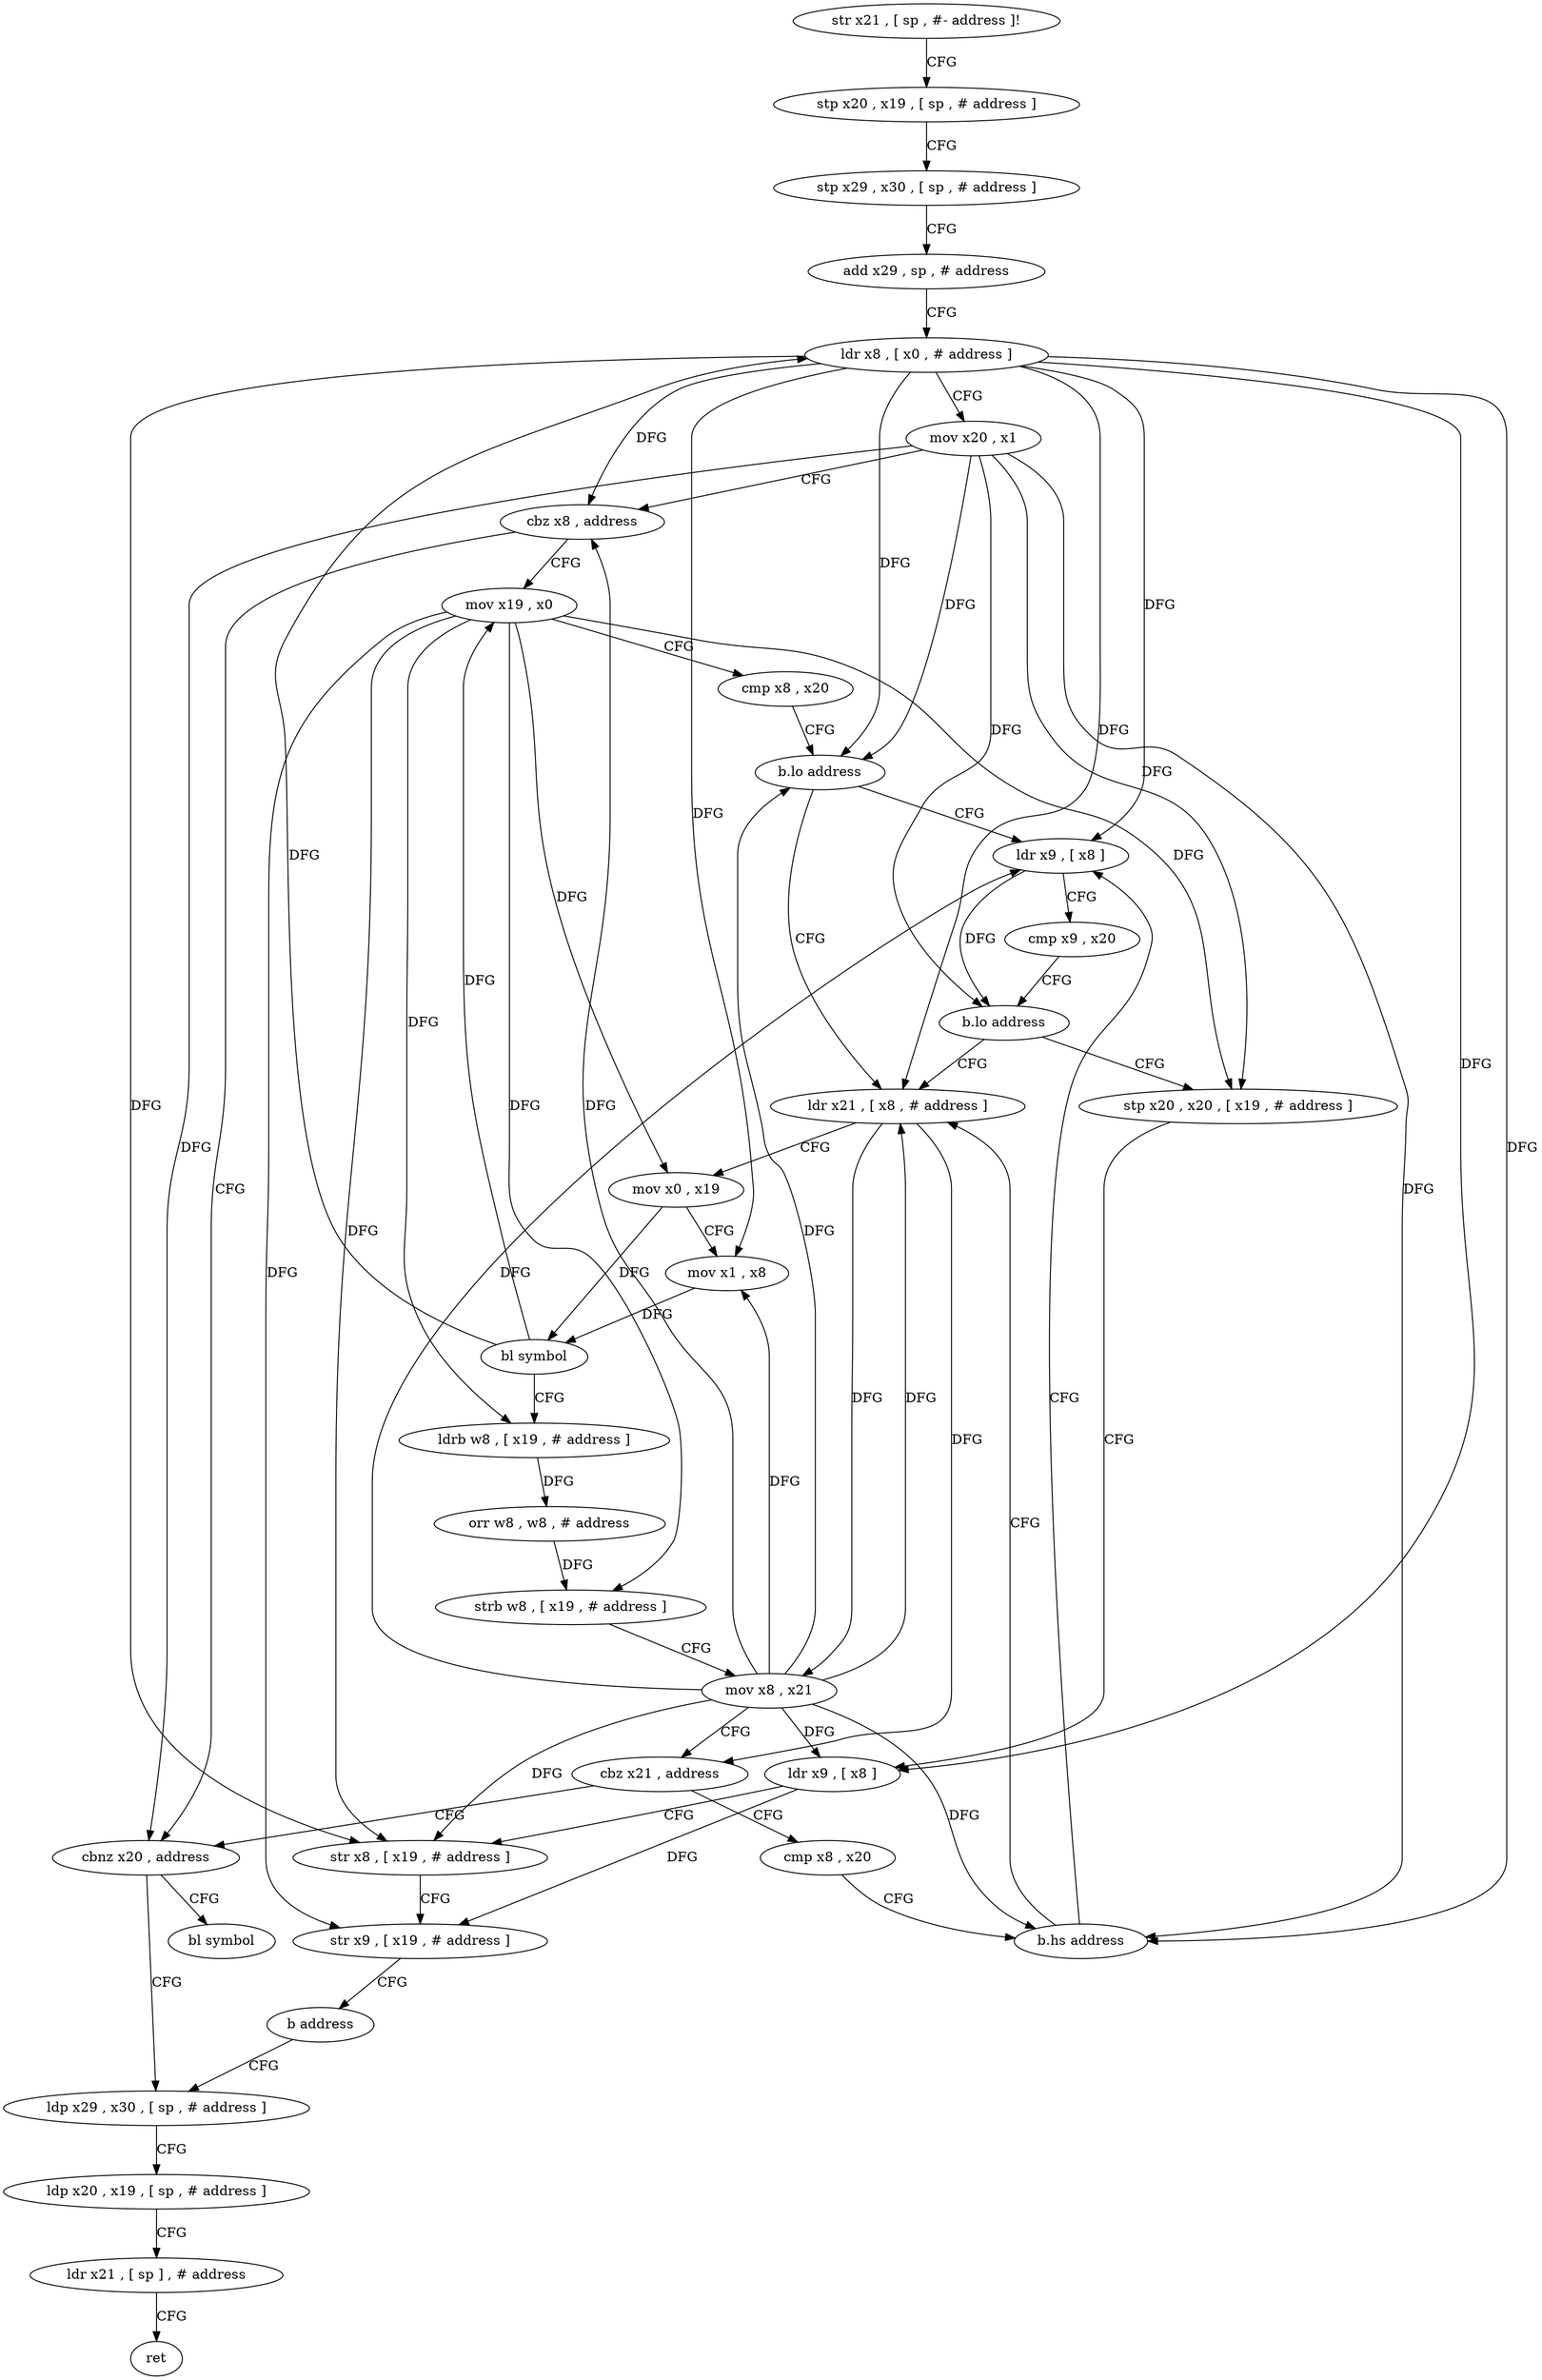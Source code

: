 digraph "func" {
"4260052" [label = "str x21 , [ sp , #- address ]!" ]
"4260056" [label = "stp x20 , x19 , [ sp , # address ]" ]
"4260060" [label = "stp x29 , x30 , [ sp , # address ]" ]
"4260064" [label = "add x29 , sp , # address" ]
"4260068" [label = "ldr x8 , [ x0 , # address ]" ]
"4260072" [label = "mov x20 , x1" ]
"4260076" [label = "cbz x8 , address" ]
"4260168" [label = "cbnz x20 , address" ]
"4260080" [label = "mov x19 , x0" ]
"4260188" [label = "bl symbol" ]
"4260172" [label = "ldp x29 , x30 , [ sp , # address ]" ]
"4260084" [label = "cmp x8 , x20" ]
"4260088" [label = "b.lo address" ]
"4260136" [label = "ldr x9 , [ x8 ]" ]
"4260092" [label = "ldr x21 , [ x8 , # address ]" ]
"4260176" [label = "ldp x20 , x19 , [ sp , # address ]" ]
"4260180" [label = "ldr x21 , [ sp ] , # address" ]
"4260184" [label = "ret" ]
"4260140" [label = "cmp x9 , x20" ]
"4260144" [label = "b.lo address" ]
"4260148" [label = "stp x20 , x20 , [ x19 , # address ]" ]
"4260096" [label = "mov x0 , x19" ]
"4260100" [label = "mov x1 , x8" ]
"4260104" [label = "bl symbol" ]
"4260108" [label = "ldrb w8 , [ x19 , # address ]" ]
"4260112" [label = "orr w8 , w8 , # address" ]
"4260116" [label = "strb w8 , [ x19 , # address ]" ]
"4260120" [label = "mov x8 , x21" ]
"4260124" [label = "cbz x21 , address" ]
"4260128" [label = "cmp x8 , x20" ]
"4260152" [label = "ldr x9 , [ x8 ]" ]
"4260156" [label = "str x8 , [ x19 , # address ]" ]
"4260160" [label = "str x9 , [ x19 , # address ]" ]
"4260164" [label = "b address" ]
"4260132" [label = "b.hs address" ]
"4260052" -> "4260056" [ label = "CFG" ]
"4260056" -> "4260060" [ label = "CFG" ]
"4260060" -> "4260064" [ label = "CFG" ]
"4260064" -> "4260068" [ label = "CFG" ]
"4260068" -> "4260072" [ label = "CFG" ]
"4260068" -> "4260076" [ label = "DFG" ]
"4260068" -> "4260088" [ label = "DFG" ]
"4260068" -> "4260136" [ label = "DFG" ]
"4260068" -> "4260092" [ label = "DFG" ]
"4260068" -> "4260100" [ label = "DFG" ]
"4260068" -> "4260152" [ label = "DFG" ]
"4260068" -> "4260156" [ label = "DFG" ]
"4260068" -> "4260132" [ label = "DFG" ]
"4260072" -> "4260076" [ label = "CFG" ]
"4260072" -> "4260168" [ label = "DFG" ]
"4260072" -> "4260088" [ label = "DFG" ]
"4260072" -> "4260144" [ label = "DFG" ]
"4260072" -> "4260148" [ label = "DFG" ]
"4260072" -> "4260132" [ label = "DFG" ]
"4260076" -> "4260168" [ label = "CFG" ]
"4260076" -> "4260080" [ label = "CFG" ]
"4260168" -> "4260188" [ label = "CFG" ]
"4260168" -> "4260172" [ label = "CFG" ]
"4260080" -> "4260084" [ label = "CFG" ]
"4260080" -> "4260096" [ label = "DFG" ]
"4260080" -> "4260108" [ label = "DFG" ]
"4260080" -> "4260116" [ label = "DFG" ]
"4260080" -> "4260148" [ label = "DFG" ]
"4260080" -> "4260156" [ label = "DFG" ]
"4260080" -> "4260160" [ label = "DFG" ]
"4260172" -> "4260176" [ label = "CFG" ]
"4260084" -> "4260088" [ label = "CFG" ]
"4260088" -> "4260136" [ label = "CFG" ]
"4260088" -> "4260092" [ label = "CFG" ]
"4260136" -> "4260140" [ label = "CFG" ]
"4260136" -> "4260144" [ label = "DFG" ]
"4260092" -> "4260096" [ label = "CFG" ]
"4260092" -> "4260120" [ label = "DFG" ]
"4260092" -> "4260124" [ label = "DFG" ]
"4260176" -> "4260180" [ label = "CFG" ]
"4260180" -> "4260184" [ label = "CFG" ]
"4260140" -> "4260144" [ label = "CFG" ]
"4260144" -> "4260092" [ label = "CFG" ]
"4260144" -> "4260148" [ label = "CFG" ]
"4260148" -> "4260152" [ label = "CFG" ]
"4260096" -> "4260100" [ label = "CFG" ]
"4260096" -> "4260104" [ label = "DFG" ]
"4260100" -> "4260104" [ label = "DFG" ]
"4260104" -> "4260108" [ label = "CFG" ]
"4260104" -> "4260068" [ label = "DFG" ]
"4260104" -> "4260080" [ label = "DFG" ]
"4260108" -> "4260112" [ label = "DFG" ]
"4260112" -> "4260116" [ label = "DFG" ]
"4260116" -> "4260120" [ label = "CFG" ]
"4260120" -> "4260124" [ label = "CFG" ]
"4260120" -> "4260076" [ label = "DFG" ]
"4260120" -> "4260136" [ label = "DFG" ]
"4260120" -> "4260092" [ label = "DFG" ]
"4260120" -> "4260100" [ label = "DFG" ]
"4260120" -> "4260088" [ label = "DFG" ]
"4260120" -> "4260152" [ label = "DFG" ]
"4260120" -> "4260156" [ label = "DFG" ]
"4260120" -> "4260132" [ label = "DFG" ]
"4260124" -> "4260168" [ label = "CFG" ]
"4260124" -> "4260128" [ label = "CFG" ]
"4260128" -> "4260132" [ label = "CFG" ]
"4260152" -> "4260156" [ label = "CFG" ]
"4260152" -> "4260160" [ label = "DFG" ]
"4260156" -> "4260160" [ label = "CFG" ]
"4260160" -> "4260164" [ label = "CFG" ]
"4260164" -> "4260172" [ label = "CFG" ]
"4260132" -> "4260092" [ label = "CFG" ]
"4260132" -> "4260136" [ label = "CFG" ]
}

